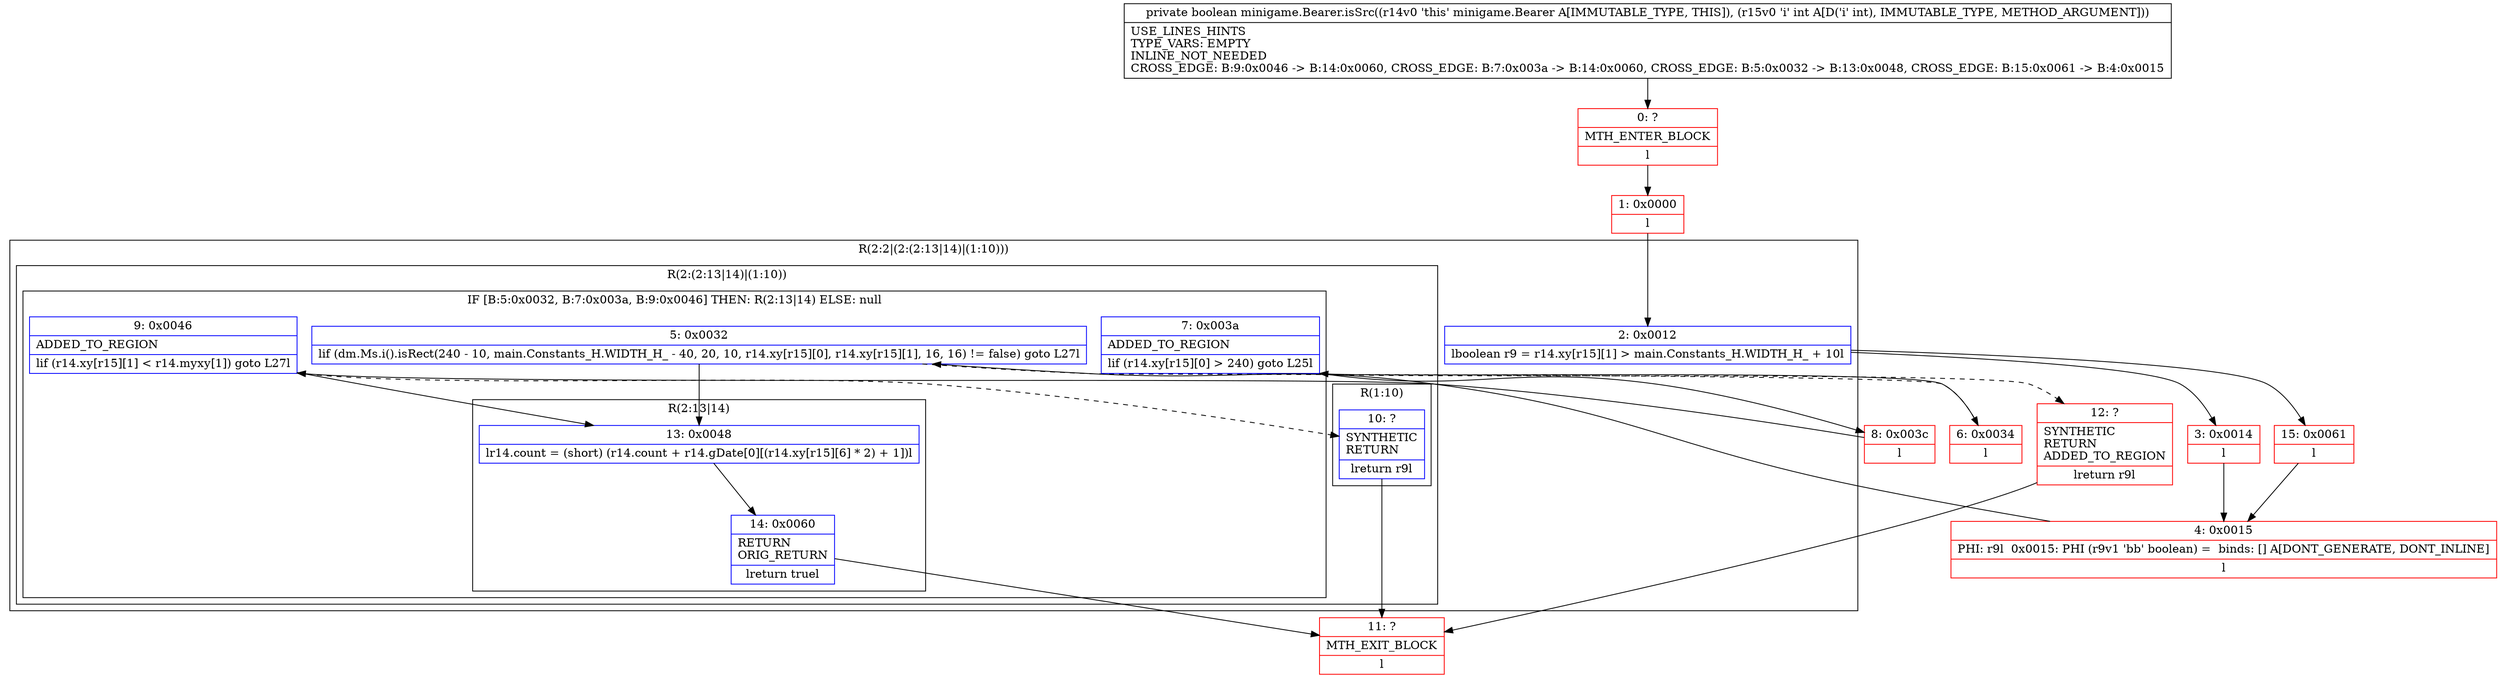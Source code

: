 digraph "CFG forminigame.Bearer.isSrc(I)Z" {
subgraph cluster_Region_136967167 {
label = "R(2:2|(2:(2:13|14)|(1:10)))";
node [shape=record,color=blue];
Node_2 [shape=record,label="{2\:\ 0x0012|lboolean r9 = r14.xy[r15][1] \> main.Constants_H.WIDTH_H_ + 10l}"];
subgraph cluster_Region_579137798 {
label = "R(2:(2:13|14)|(1:10))";
node [shape=record,color=blue];
subgraph cluster_IfRegion_574680675 {
label = "IF [B:5:0x0032, B:7:0x003a, B:9:0x0046] THEN: R(2:13|14) ELSE: null";
node [shape=record,color=blue];
Node_5 [shape=record,label="{5\:\ 0x0032|lif (dm.Ms.i().isRect(240 \- 10, main.Constants_H.WIDTH_H_ \- 40, 20, 10, r14.xy[r15][0], r14.xy[r15][1], 16, 16) != false) goto L27l}"];
Node_7 [shape=record,label="{7\:\ 0x003a|ADDED_TO_REGION\l|lif (r14.xy[r15][0] \> 240) goto L25l}"];
Node_9 [shape=record,label="{9\:\ 0x0046|ADDED_TO_REGION\l|lif (r14.xy[r15][1] \< r14.myxy[1]) goto L27l}"];
subgraph cluster_Region_590219014 {
label = "R(2:13|14)";
node [shape=record,color=blue];
Node_13 [shape=record,label="{13\:\ 0x0048|lr14.count = (short) (r14.count + r14.gDate[0][(r14.xy[r15][6] * 2) + 1])l}"];
Node_14 [shape=record,label="{14\:\ 0x0060|RETURN\lORIG_RETURN\l|lreturn truel}"];
}
}
subgraph cluster_Region_2056611389 {
label = "R(1:10)";
node [shape=record,color=blue];
Node_10 [shape=record,label="{10\:\ ?|SYNTHETIC\lRETURN\l|lreturn r9l}"];
}
}
}
Node_0 [shape=record,color=red,label="{0\:\ ?|MTH_ENTER_BLOCK\l|l}"];
Node_1 [shape=record,color=red,label="{1\:\ 0x0000|l}"];
Node_3 [shape=record,color=red,label="{3\:\ 0x0014|l}"];
Node_4 [shape=record,color=red,label="{4\:\ 0x0015|PHI: r9l  0x0015: PHI (r9v1 'bb' boolean) =  binds: [] A[DONT_GENERATE, DONT_INLINE]\l|l}"];
Node_6 [shape=record,color=red,label="{6\:\ 0x0034|l}"];
Node_8 [shape=record,color=red,label="{8\:\ 0x003c|l}"];
Node_11 [shape=record,color=red,label="{11\:\ ?|MTH_EXIT_BLOCK\l|l}"];
Node_12 [shape=record,color=red,label="{12\:\ ?|SYNTHETIC\lRETURN\lADDED_TO_REGION\l|lreturn r9l}"];
Node_15 [shape=record,color=red,label="{15\:\ 0x0061|l}"];
MethodNode[shape=record,label="{private boolean minigame.Bearer.isSrc((r14v0 'this' minigame.Bearer A[IMMUTABLE_TYPE, THIS]), (r15v0 'i' int A[D('i' int), IMMUTABLE_TYPE, METHOD_ARGUMENT]))  | USE_LINES_HINTS\lTYPE_VARS: EMPTY\lINLINE_NOT_NEEDED\lCROSS_EDGE: B:9:0x0046 \-\> B:14:0x0060, CROSS_EDGE: B:7:0x003a \-\> B:14:0x0060, CROSS_EDGE: B:5:0x0032 \-\> B:13:0x0048, CROSS_EDGE: B:15:0x0061 \-\> B:4:0x0015\l}"];
MethodNode -> Node_0;
Node_2 -> Node_3;
Node_2 -> Node_15;
Node_5 -> Node_6[style=dashed];
Node_5 -> Node_13;
Node_7 -> Node_8;
Node_7 -> Node_12[style=dashed];
Node_9 -> Node_13;
Node_9 -> Node_10[style=dashed];
Node_13 -> Node_14;
Node_14 -> Node_11;
Node_10 -> Node_11;
Node_0 -> Node_1;
Node_1 -> Node_2;
Node_3 -> Node_4;
Node_4 -> Node_5;
Node_6 -> Node_7;
Node_8 -> Node_9;
Node_12 -> Node_11;
Node_15 -> Node_4;
}

